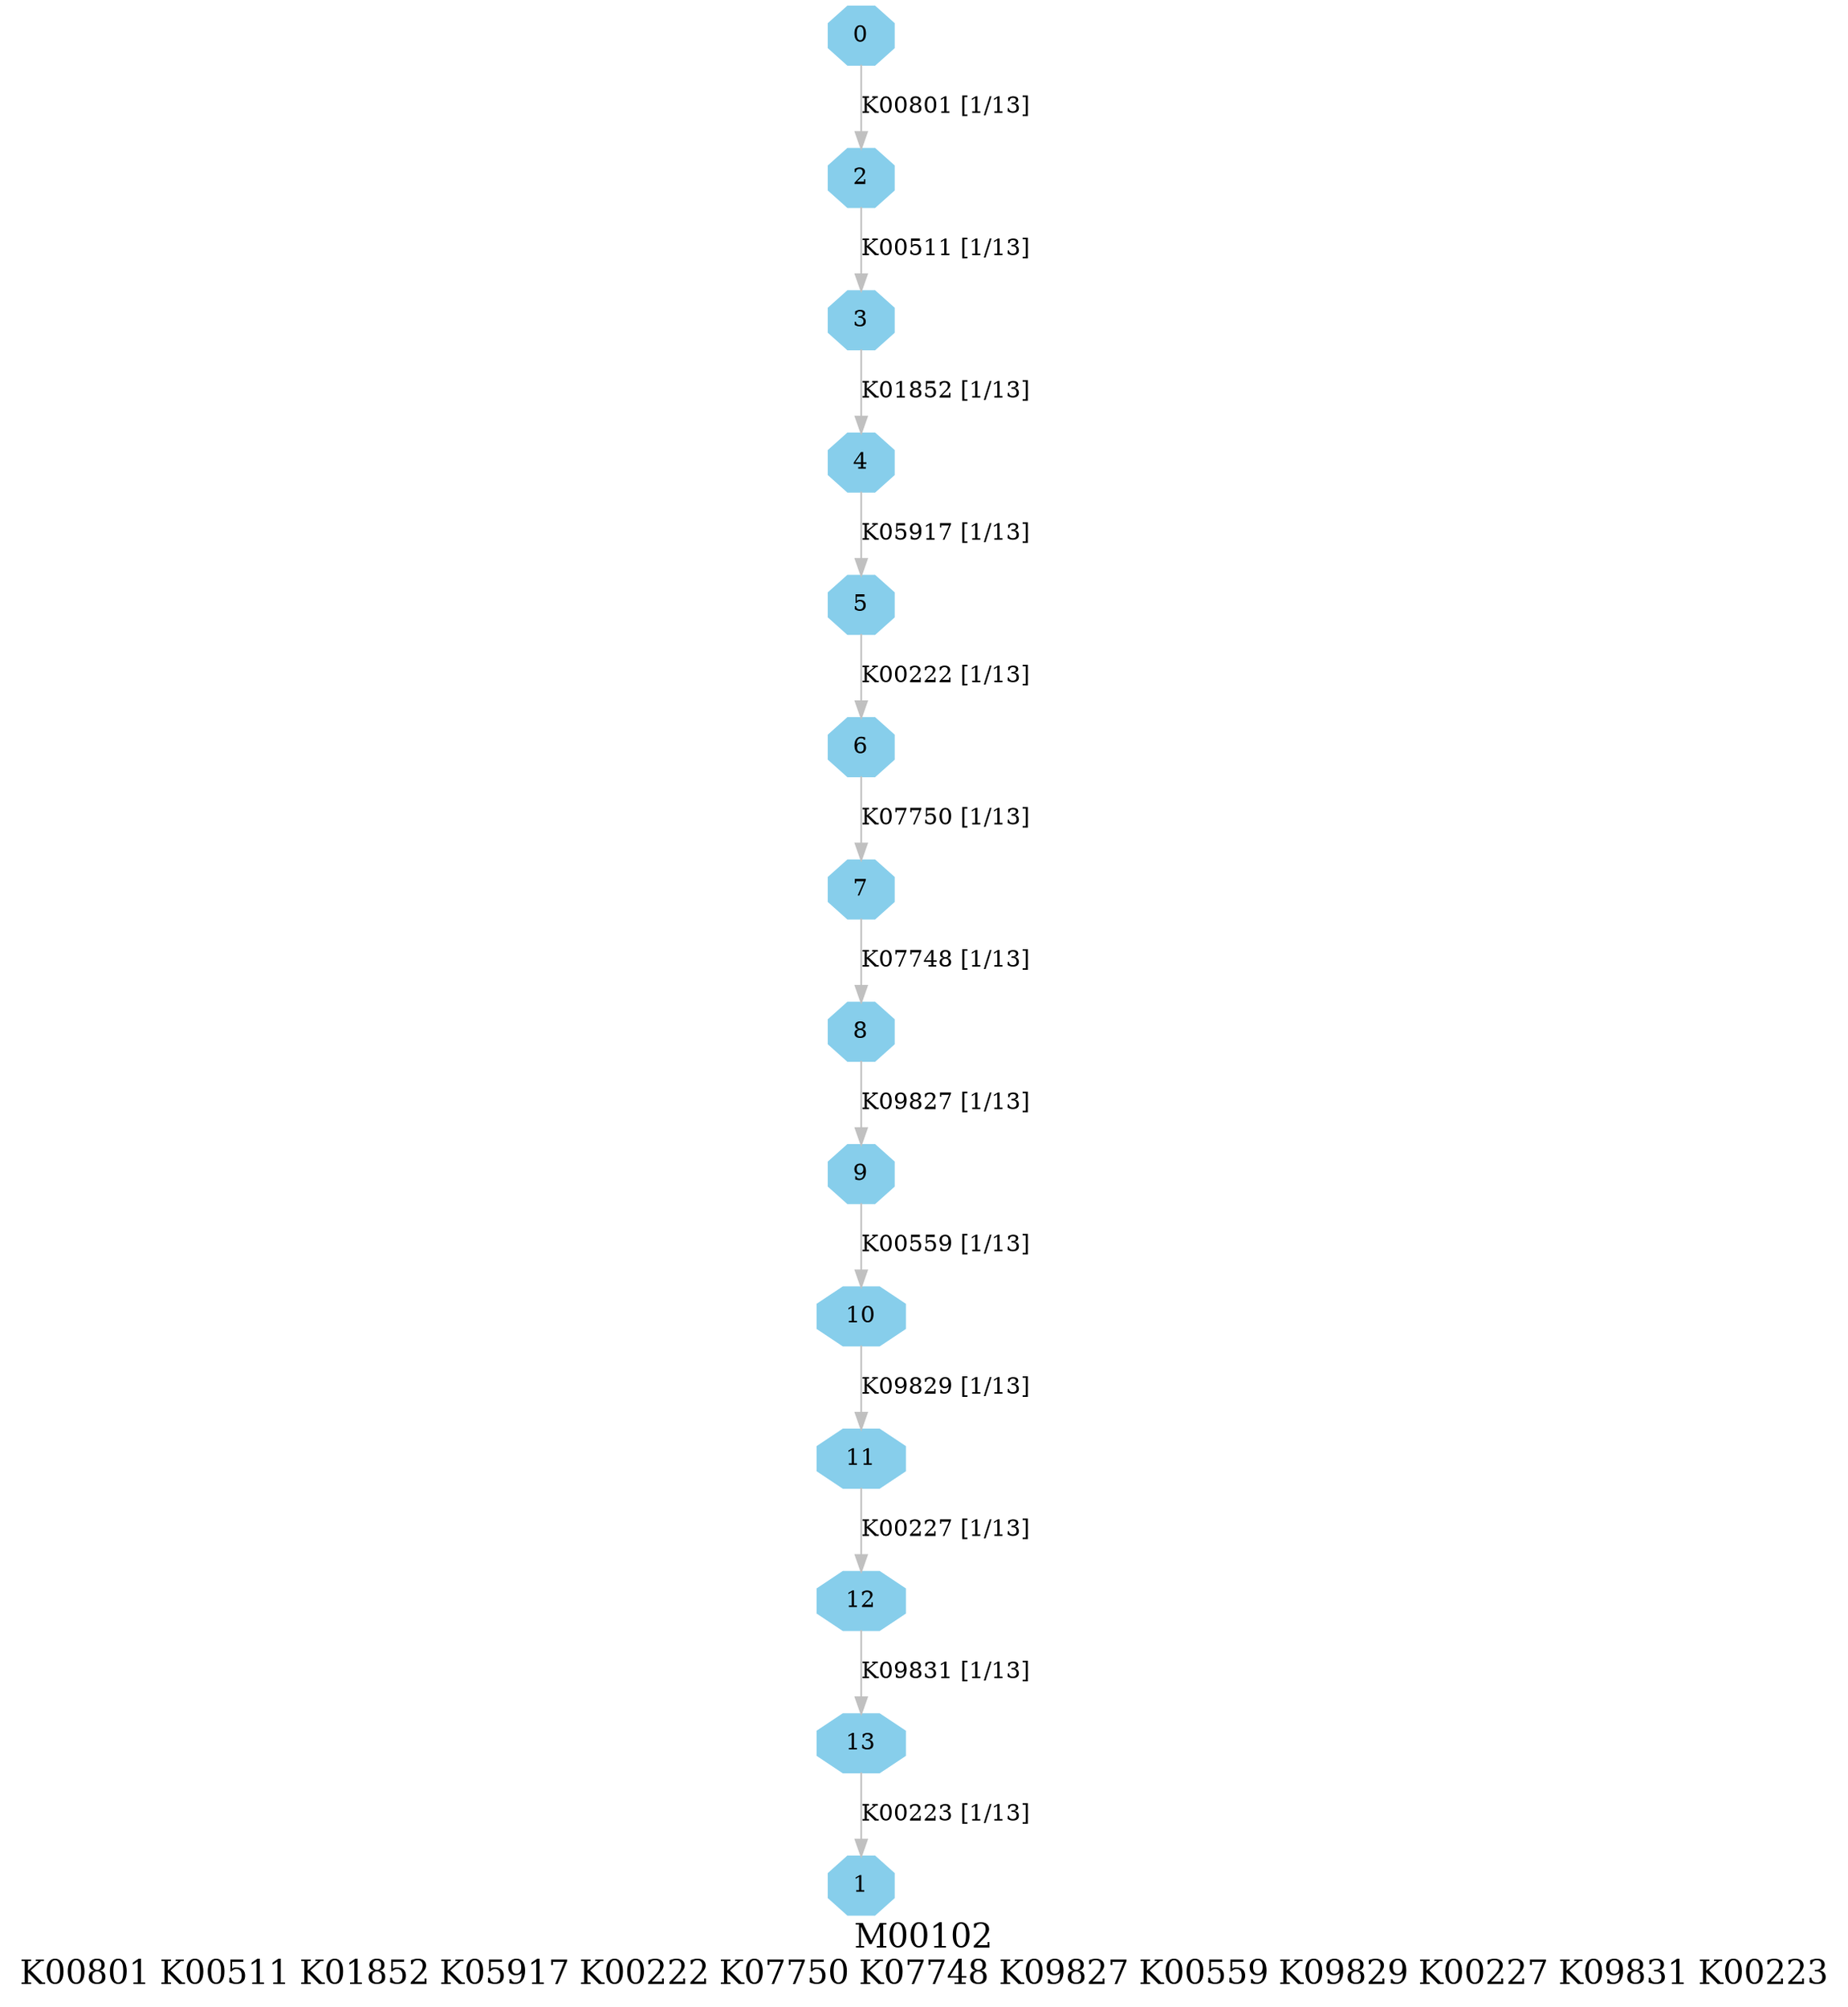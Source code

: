 digraph G {
graph [label="M00102
K00801 K00511 K01852 K05917 K00222 K07750 K07748 K09827 K00559 K09829 K00227 K09831 K00223",fontsize=20];
node [shape=box,style=filled];
edge [len=3,color=grey];
{node [width=.3,height=.3,shape=octagon,style=filled,color=skyblue] 0 1 2 3 4 5 6 7 8 9 10 11 12 13 }
0 -> 2 [label="K00801 [1/13]"];
2 -> 3 [label="K00511 [1/13]"];
3 -> 4 [label="K01852 [1/13]"];
4 -> 5 [label="K05917 [1/13]"];
5 -> 6 [label="K00222 [1/13]"];
6 -> 7 [label="K07750 [1/13]"];
7 -> 8 [label="K07748 [1/13]"];
8 -> 9 [label="K09827 [1/13]"];
9 -> 10 [label="K00559 [1/13]"];
10 -> 11 [label="K09829 [1/13]"];
11 -> 12 [label="K00227 [1/13]"];
12 -> 13 [label="K09831 [1/13]"];
13 -> 1 [label="K00223 [1/13]"];
}